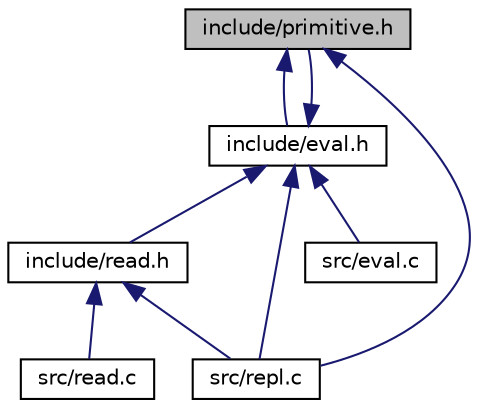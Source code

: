 digraph "include/primitive.h"
{
  edge [fontname="Helvetica",fontsize="10",labelfontname="Helvetica",labelfontsize="10"];
  node [fontname="Helvetica",fontsize="10",shape=record];
  Node1 [label="include/primitive.h",height=0.2,width=0.4,color="black", fillcolor="grey75", style="filled", fontcolor="black"];
  Node1 -> Node2 [dir="back",color="midnightblue",fontsize="10",style="solid"];
  Node2 [label="include/eval.h",height=0.2,width=0.4,color="black", fillcolor="white", style="filled",URL="$eval_8h.html",tooltip="Evaluation stuff for SFS. "];
  Node2 -> Node1 [dir="back",color="midnightblue",fontsize="10",style="solid"];
  Node2 -> Node3 [dir="back",color="midnightblue",fontsize="10",style="solid"];
  Node3 [label="include/read.h",height=0.2,width=0.4,color="black", fillcolor="white", style="filled",URL="$read_8h.html",tooltip="Read routine for SFS. "];
  Node3 -> Node4 [dir="back",color="midnightblue",fontsize="10",style="solid"];
  Node4 [label="src/read.c",height=0.2,width=0.4,color="black", fillcolor="white", style="filled",URL="$read_8c.html",tooltip="Read routine for SFS. "];
  Node3 -> Node5 [dir="back",color="midnightblue",fontsize="10",style="solid"];
  Node5 [label="src/repl.c",height=0.2,width=0.4,color="black", fillcolor="white", style="filled",URL="$repl_8c.html",tooltip="Boucle principale interpréteur scheme. "];
  Node2 -> Node6 [dir="back",color="midnightblue",fontsize="10",style="solid"];
  Node6 [label="src/eval.c",height=0.2,width=0.4,color="black", fillcolor="white", style="filled",URL="$eval_8c.html",tooltip="Outils d&#39;évaluation pour interpréteurs et d&#39;autres utilitaires. "];
  Node2 -> Node5 [dir="back",color="midnightblue",fontsize="10",style="solid"];
  Node1 -> Node5 [dir="back",color="midnightblue",fontsize="10",style="solid"];
}
